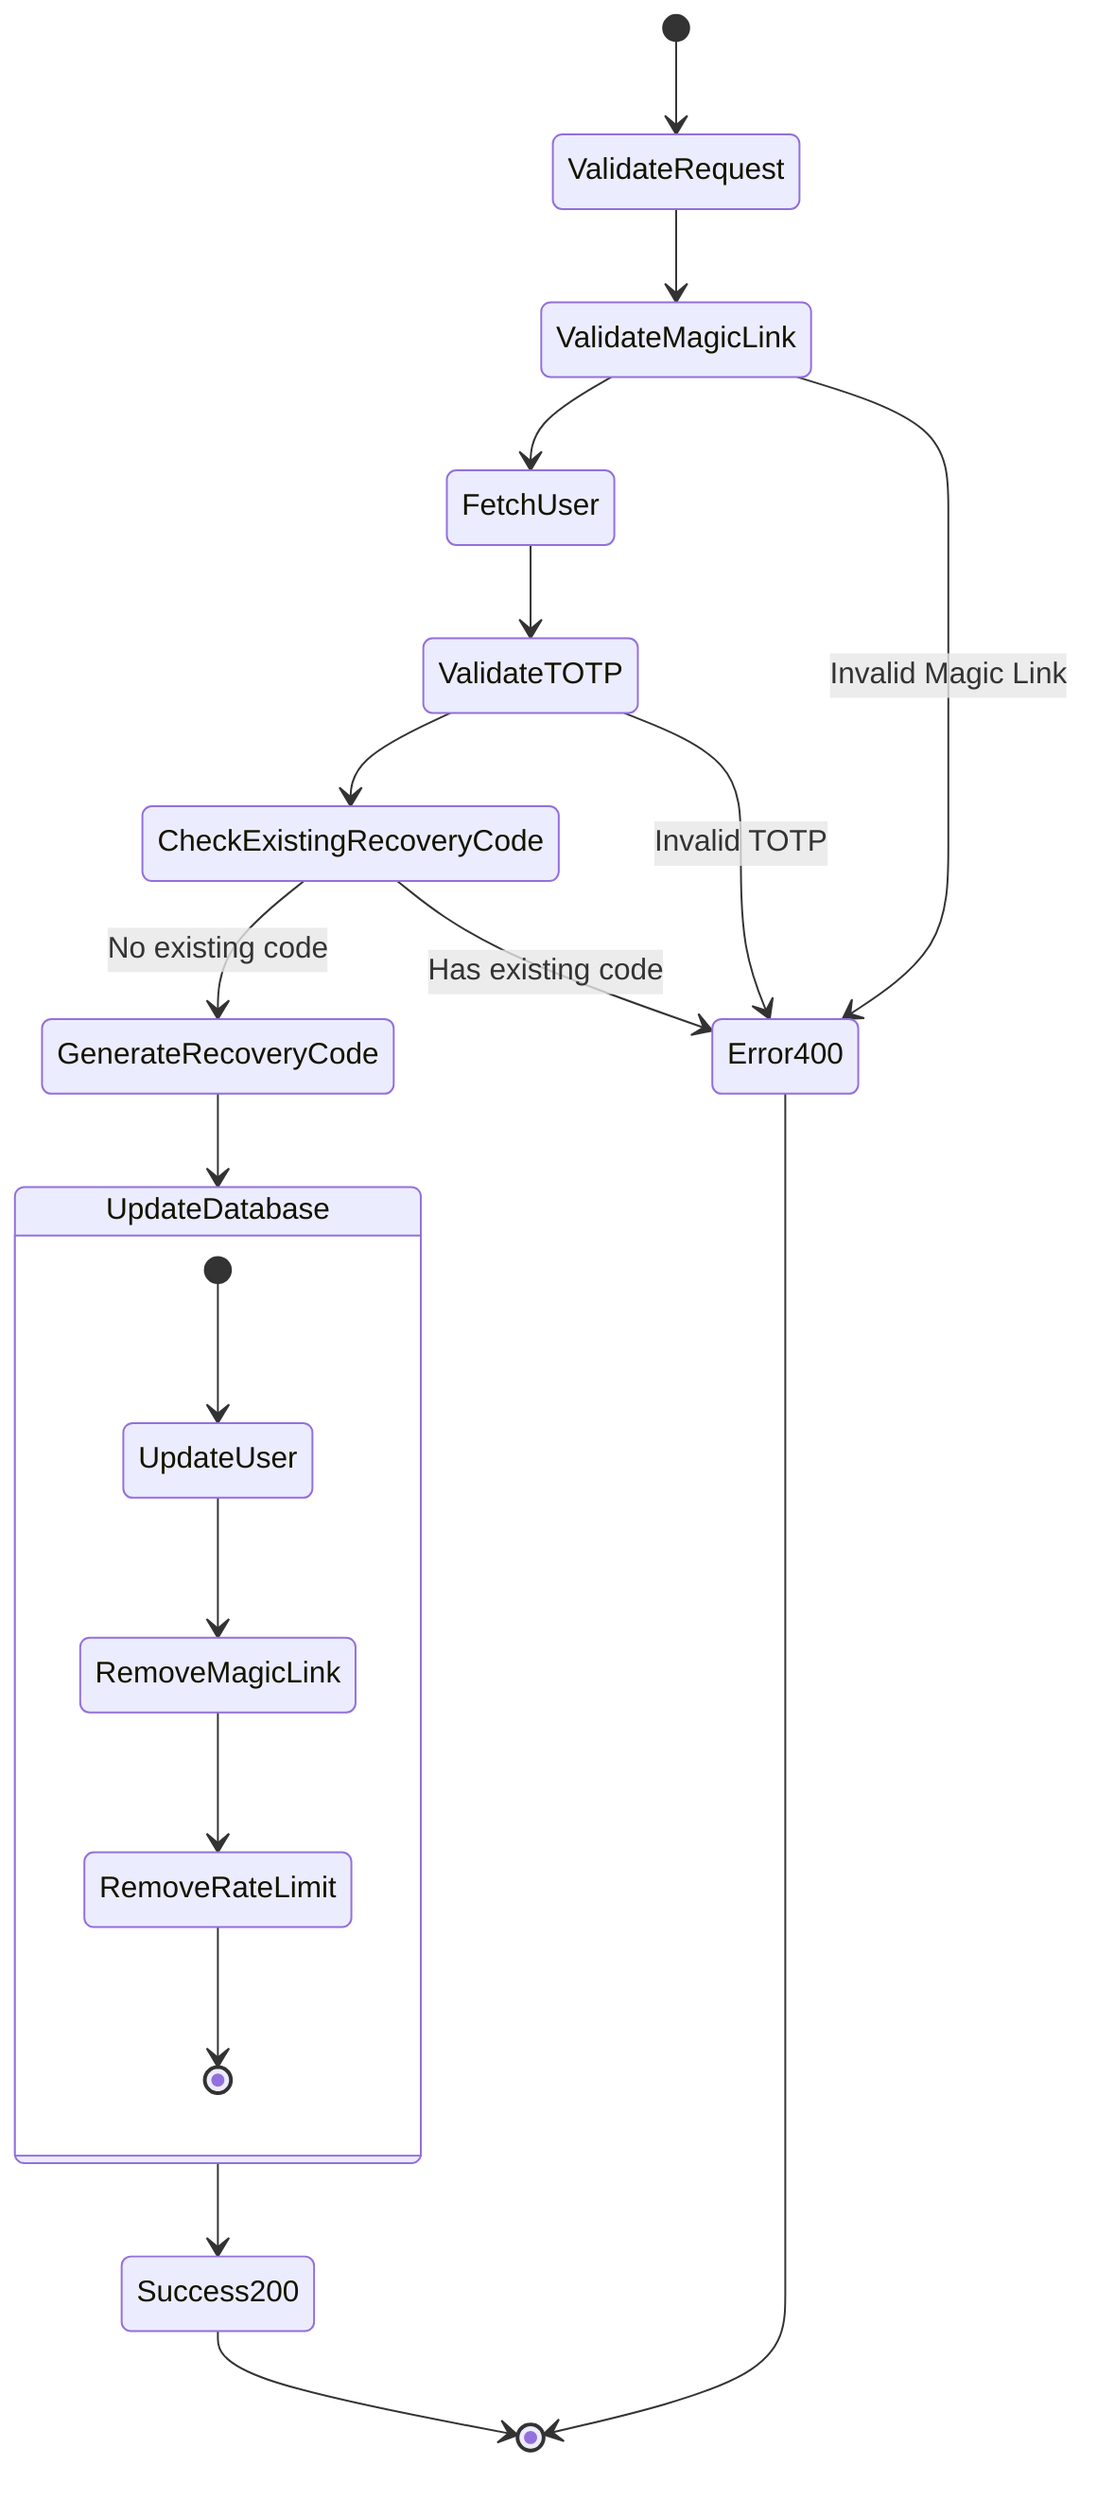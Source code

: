 stateDiagram-v2
    [*] --> ValidateRequest
    ValidateRequest --> ValidateMagicLink
    ValidateMagicLink --> FetchUser
    FetchUser --> ValidateTOTP
    ValidateTOTP --> CheckExistingRecoveryCode
    CheckExistingRecoveryCode --> GenerateRecoveryCode: No existing code
    CheckExistingRecoveryCode --> Error400: Has existing code
    ValidateTOTP --> Error400: Invalid TOTP
    ValidateMagicLink --> Error400: Invalid Magic Link
    GenerateRecoveryCode --> UpdateDatabase
    UpdateDatabase --> Success200
    Success200 --> [*]
    Error400 --> [*]
    state UpdateDatabase {
        [*] --> UpdateUser
        UpdateUser --> RemoveMagicLink
        RemoveMagicLink --> RemoveRateLimit
        RemoveRateLimit --> [*]
    }